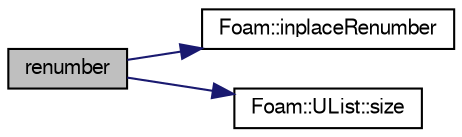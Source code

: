 digraph "renumber"
{
  bgcolor="transparent";
  edge [fontname="FreeSans",fontsize="10",labelfontname="FreeSans",labelfontsize="10"];
  node [fontname="FreeSans",fontsize="10",shape=record];
  rankdir="LR";
  Node1 [label="renumber",height=0.2,width=0.4,color="black", fillcolor="grey75", style="filled" fontcolor="black"];
  Node1 -> Node2 [color="midnightblue",fontsize="10",style="solid",fontname="FreeSans"];
  Node2 [label="Foam::inplaceRenumber",height=0.2,width=0.4,color="black",URL="$a10237.html#a9b337312524f331043d60cc58a96a5e1",tooltip="Inplace renumber the values of a list. "];
  Node1 -> Node3 [color="midnightblue",fontsize="10",style="solid",fontname="FreeSans"];
  Node3 [label="Foam::UList::size",height=0.2,width=0.4,color="black",URL="$a02659.html#a723361dc2020160f5492e8fe2d09fa44",tooltip="Return the number of elements in the UList. "];
}

